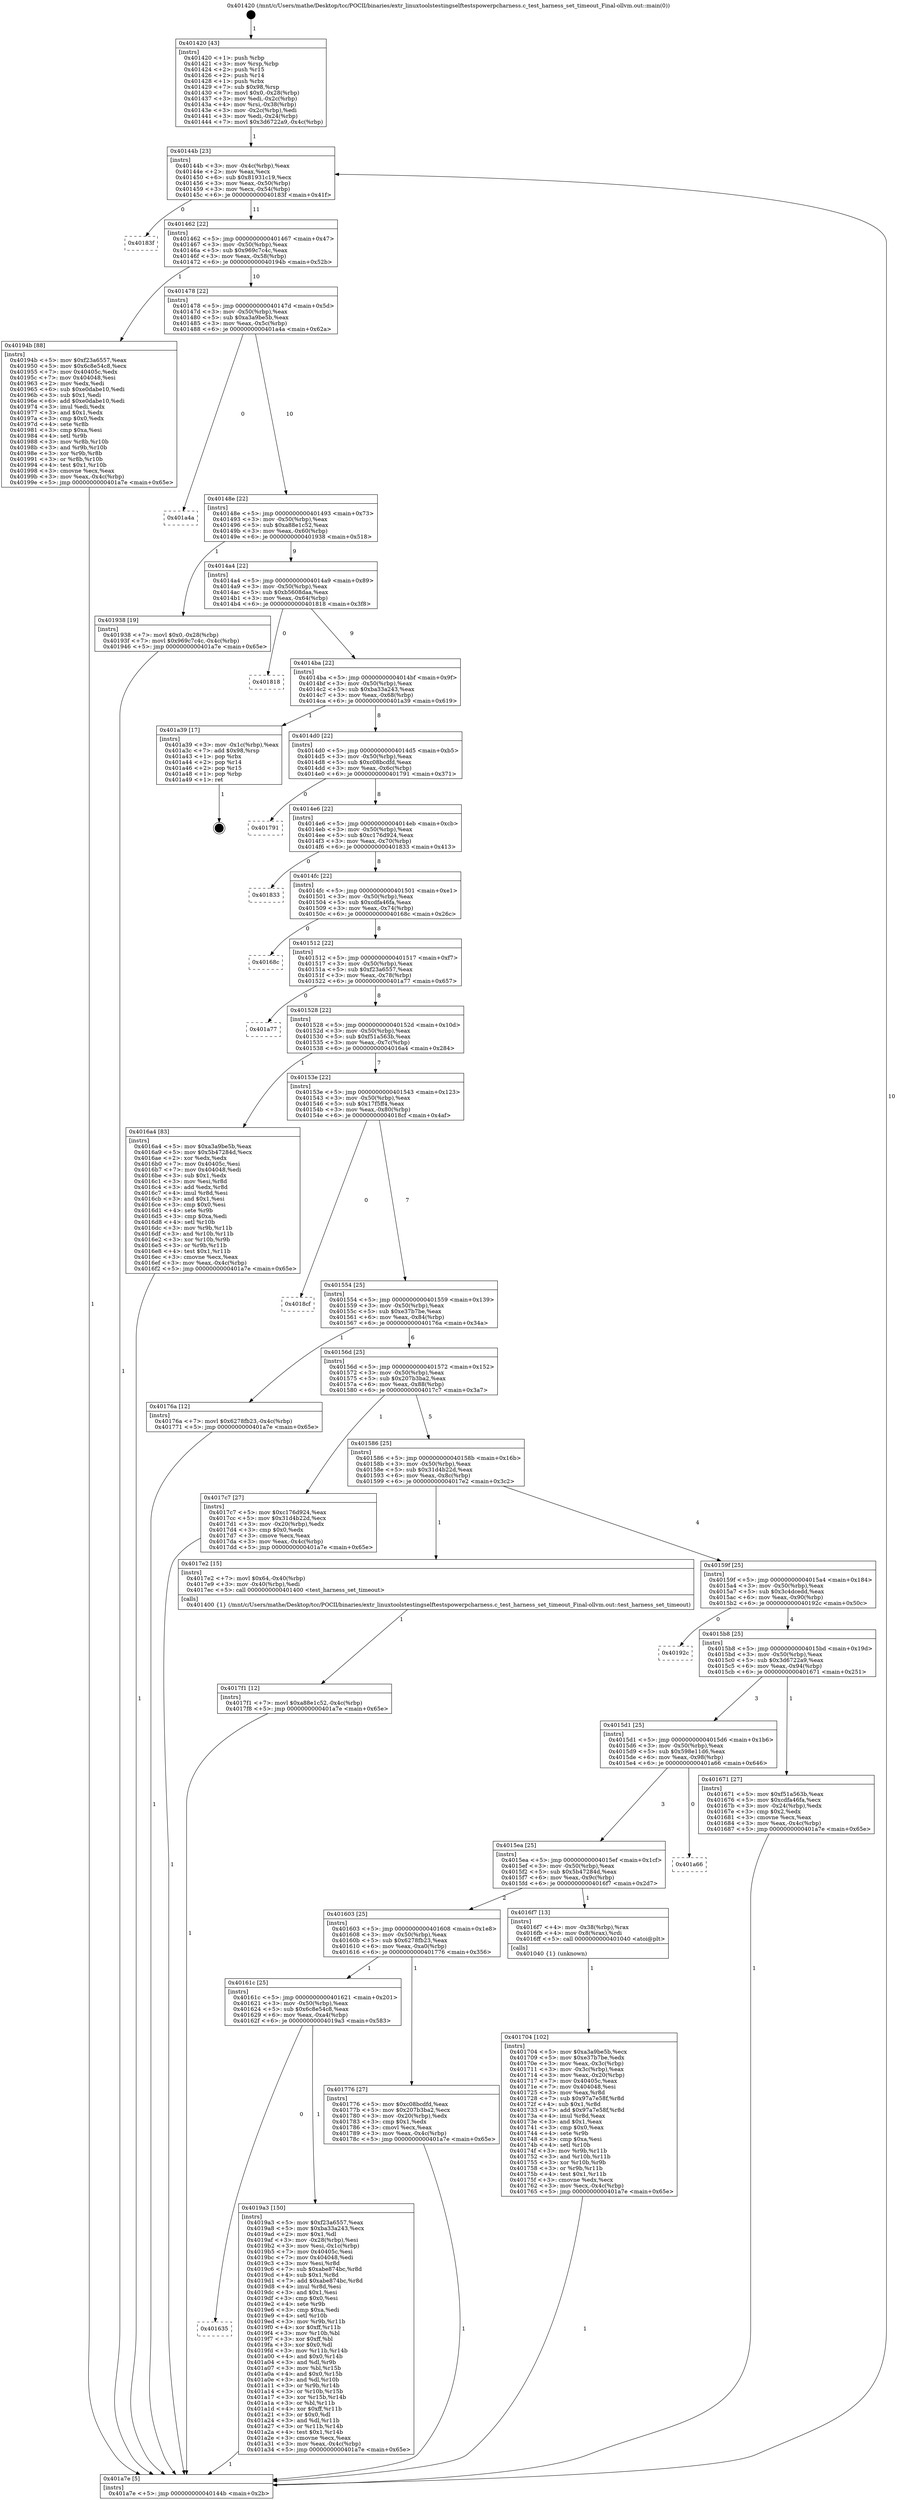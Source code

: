 digraph "0x401420" {
  label = "0x401420 (/mnt/c/Users/mathe/Desktop/tcc/POCII/binaries/extr_linuxtoolstestingselftestspowerpcharness.c_test_harness_set_timeout_Final-ollvm.out::main(0))"
  labelloc = "t"
  node[shape=record]

  Entry [label="",width=0.3,height=0.3,shape=circle,fillcolor=black,style=filled]
  "0x40144b" [label="{
     0x40144b [23]\l
     | [instrs]\l
     &nbsp;&nbsp;0x40144b \<+3\>: mov -0x4c(%rbp),%eax\l
     &nbsp;&nbsp;0x40144e \<+2\>: mov %eax,%ecx\l
     &nbsp;&nbsp;0x401450 \<+6\>: sub $0x81931c19,%ecx\l
     &nbsp;&nbsp;0x401456 \<+3\>: mov %eax,-0x50(%rbp)\l
     &nbsp;&nbsp;0x401459 \<+3\>: mov %ecx,-0x54(%rbp)\l
     &nbsp;&nbsp;0x40145c \<+6\>: je 000000000040183f \<main+0x41f\>\l
  }"]
  "0x40183f" [label="{
     0x40183f\l
  }", style=dashed]
  "0x401462" [label="{
     0x401462 [22]\l
     | [instrs]\l
     &nbsp;&nbsp;0x401462 \<+5\>: jmp 0000000000401467 \<main+0x47\>\l
     &nbsp;&nbsp;0x401467 \<+3\>: mov -0x50(%rbp),%eax\l
     &nbsp;&nbsp;0x40146a \<+5\>: sub $0x969c7c4c,%eax\l
     &nbsp;&nbsp;0x40146f \<+3\>: mov %eax,-0x58(%rbp)\l
     &nbsp;&nbsp;0x401472 \<+6\>: je 000000000040194b \<main+0x52b\>\l
  }"]
  Exit [label="",width=0.3,height=0.3,shape=circle,fillcolor=black,style=filled,peripheries=2]
  "0x40194b" [label="{
     0x40194b [88]\l
     | [instrs]\l
     &nbsp;&nbsp;0x40194b \<+5\>: mov $0xf23a6557,%eax\l
     &nbsp;&nbsp;0x401950 \<+5\>: mov $0x6c8e54c8,%ecx\l
     &nbsp;&nbsp;0x401955 \<+7\>: mov 0x40405c,%edx\l
     &nbsp;&nbsp;0x40195c \<+7\>: mov 0x404048,%esi\l
     &nbsp;&nbsp;0x401963 \<+2\>: mov %edx,%edi\l
     &nbsp;&nbsp;0x401965 \<+6\>: sub $0xe0dabe10,%edi\l
     &nbsp;&nbsp;0x40196b \<+3\>: sub $0x1,%edi\l
     &nbsp;&nbsp;0x40196e \<+6\>: add $0xe0dabe10,%edi\l
     &nbsp;&nbsp;0x401974 \<+3\>: imul %edi,%edx\l
     &nbsp;&nbsp;0x401977 \<+3\>: and $0x1,%edx\l
     &nbsp;&nbsp;0x40197a \<+3\>: cmp $0x0,%edx\l
     &nbsp;&nbsp;0x40197d \<+4\>: sete %r8b\l
     &nbsp;&nbsp;0x401981 \<+3\>: cmp $0xa,%esi\l
     &nbsp;&nbsp;0x401984 \<+4\>: setl %r9b\l
     &nbsp;&nbsp;0x401988 \<+3\>: mov %r8b,%r10b\l
     &nbsp;&nbsp;0x40198b \<+3\>: and %r9b,%r10b\l
     &nbsp;&nbsp;0x40198e \<+3\>: xor %r9b,%r8b\l
     &nbsp;&nbsp;0x401991 \<+3\>: or %r8b,%r10b\l
     &nbsp;&nbsp;0x401994 \<+4\>: test $0x1,%r10b\l
     &nbsp;&nbsp;0x401998 \<+3\>: cmovne %ecx,%eax\l
     &nbsp;&nbsp;0x40199b \<+3\>: mov %eax,-0x4c(%rbp)\l
     &nbsp;&nbsp;0x40199e \<+5\>: jmp 0000000000401a7e \<main+0x65e\>\l
  }"]
  "0x401478" [label="{
     0x401478 [22]\l
     | [instrs]\l
     &nbsp;&nbsp;0x401478 \<+5\>: jmp 000000000040147d \<main+0x5d\>\l
     &nbsp;&nbsp;0x40147d \<+3\>: mov -0x50(%rbp),%eax\l
     &nbsp;&nbsp;0x401480 \<+5\>: sub $0xa3a9be5b,%eax\l
     &nbsp;&nbsp;0x401485 \<+3\>: mov %eax,-0x5c(%rbp)\l
     &nbsp;&nbsp;0x401488 \<+6\>: je 0000000000401a4a \<main+0x62a\>\l
  }"]
  "0x401635" [label="{
     0x401635\l
  }", style=dashed]
  "0x401a4a" [label="{
     0x401a4a\l
  }", style=dashed]
  "0x40148e" [label="{
     0x40148e [22]\l
     | [instrs]\l
     &nbsp;&nbsp;0x40148e \<+5\>: jmp 0000000000401493 \<main+0x73\>\l
     &nbsp;&nbsp;0x401493 \<+3\>: mov -0x50(%rbp),%eax\l
     &nbsp;&nbsp;0x401496 \<+5\>: sub $0xa88e1c52,%eax\l
     &nbsp;&nbsp;0x40149b \<+3\>: mov %eax,-0x60(%rbp)\l
     &nbsp;&nbsp;0x40149e \<+6\>: je 0000000000401938 \<main+0x518\>\l
  }"]
  "0x4019a3" [label="{
     0x4019a3 [150]\l
     | [instrs]\l
     &nbsp;&nbsp;0x4019a3 \<+5\>: mov $0xf23a6557,%eax\l
     &nbsp;&nbsp;0x4019a8 \<+5\>: mov $0xba33a243,%ecx\l
     &nbsp;&nbsp;0x4019ad \<+2\>: mov $0x1,%dl\l
     &nbsp;&nbsp;0x4019af \<+3\>: mov -0x28(%rbp),%esi\l
     &nbsp;&nbsp;0x4019b2 \<+3\>: mov %esi,-0x1c(%rbp)\l
     &nbsp;&nbsp;0x4019b5 \<+7\>: mov 0x40405c,%esi\l
     &nbsp;&nbsp;0x4019bc \<+7\>: mov 0x404048,%edi\l
     &nbsp;&nbsp;0x4019c3 \<+3\>: mov %esi,%r8d\l
     &nbsp;&nbsp;0x4019c6 \<+7\>: sub $0xabe874bc,%r8d\l
     &nbsp;&nbsp;0x4019cd \<+4\>: sub $0x1,%r8d\l
     &nbsp;&nbsp;0x4019d1 \<+7\>: add $0xabe874bc,%r8d\l
     &nbsp;&nbsp;0x4019d8 \<+4\>: imul %r8d,%esi\l
     &nbsp;&nbsp;0x4019dc \<+3\>: and $0x1,%esi\l
     &nbsp;&nbsp;0x4019df \<+3\>: cmp $0x0,%esi\l
     &nbsp;&nbsp;0x4019e2 \<+4\>: sete %r9b\l
     &nbsp;&nbsp;0x4019e6 \<+3\>: cmp $0xa,%edi\l
     &nbsp;&nbsp;0x4019e9 \<+4\>: setl %r10b\l
     &nbsp;&nbsp;0x4019ed \<+3\>: mov %r9b,%r11b\l
     &nbsp;&nbsp;0x4019f0 \<+4\>: xor $0xff,%r11b\l
     &nbsp;&nbsp;0x4019f4 \<+3\>: mov %r10b,%bl\l
     &nbsp;&nbsp;0x4019f7 \<+3\>: xor $0xff,%bl\l
     &nbsp;&nbsp;0x4019fa \<+3\>: xor $0x0,%dl\l
     &nbsp;&nbsp;0x4019fd \<+3\>: mov %r11b,%r14b\l
     &nbsp;&nbsp;0x401a00 \<+4\>: and $0x0,%r14b\l
     &nbsp;&nbsp;0x401a04 \<+3\>: and %dl,%r9b\l
     &nbsp;&nbsp;0x401a07 \<+3\>: mov %bl,%r15b\l
     &nbsp;&nbsp;0x401a0a \<+4\>: and $0x0,%r15b\l
     &nbsp;&nbsp;0x401a0e \<+3\>: and %dl,%r10b\l
     &nbsp;&nbsp;0x401a11 \<+3\>: or %r9b,%r14b\l
     &nbsp;&nbsp;0x401a14 \<+3\>: or %r10b,%r15b\l
     &nbsp;&nbsp;0x401a17 \<+3\>: xor %r15b,%r14b\l
     &nbsp;&nbsp;0x401a1a \<+3\>: or %bl,%r11b\l
     &nbsp;&nbsp;0x401a1d \<+4\>: xor $0xff,%r11b\l
     &nbsp;&nbsp;0x401a21 \<+3\>: or $0x0,%dl\l
     &nbsp;&nbsp;0x401a24 \<+3\>: and %dl,%r11b\l
     &nbsp;&nbsp;0x401a27 \<+3\>: or %r11b,%r14b\l
     &nbsp;&nbsp;0x401a2a \<+4\>: test $0x1,%r14b\l
     &nbsp;&nbsp;0x401a2e \<+3\>: cmovne %ecx,%eax\l
     &nbsp;&nbsp;0x401a31 \<+3\>: mov %eax,-0x4c(%rbp)\l
     &nbsp;&nbsp;0x401a34 \<+5\>: jmp 0000000000401a7e \<main+0x65e\>\l
  }"]
  "0x401938" [label="{
     0x401938 [19]\l
     | [instrs]\l
     &nbsp;&nbsp;0x401938 \<+7\>: movl $0x0,-0x28(%rbp)\l
     &nbsp;&nbsp;0x40193f \<+7\>: movl $0x969c7c4c,-0x4c(%rbp)\l
     &nbsp;&nbsp;0x401946 \<+5\>: jmp 0000000000401a7e \<main+0x65e\>\l
  }"]
  "0x4014a4" [label="{
     0x4014a4 [22]\l
     | [instrs]\l
     &nbsp;&nbsp;0x4014a4 \<+5\>: jmp 00000000004014a9 \<main+0x89\>\l
     &nbsp;&nbsp;0x4014a9 \<+3\>: mov -0x50(%rbp),%eax\l
     &nbsp;&nbsp;0x4014ac \<+5\>: sub $0xb5608daa,%eax\l
     &nbsp;&nbsp;0x4014b1 \<+3\>: mov %eax,-0x64(%rbp)\l
     &nbsp;&nbsp;0x4014b4 \<+6\>: je 0000000000401818 \<main+0x3f8\>\l
  }"]
  "0x4017f1" [label="{
     0x4017f1 [12]\l
     | [instrs]\l
     &nbsp;&nbsp;0x4017f1 \<+7\>: movl $0xa88e1c52,-0x4c(%rbp)\l
     &nbsp;&nbsp;0x4017f8 \<+5\>: jmp 0000000000401a7e \<main+0x65e\>\l
  }"]
  "0x401818" [label="{
     0x401818\l
  }", style=dashed]
  "0x4014ba" [label="{
     0x4014ba [22]\l
     | [instrs]\l
     &nbsp;&nbsp;0x4014ba \<+5\>: jmp 00000000004014bf \<main+0x9f\>\l
     &nbsp;&nbsp;0x4014bf \<+3\>: mov -0x50(%rbp),%eax\l
     &nbsp;&nbsp;0x4014c2 \<+5\>: sub $0xba33a243,%eax\l
     &nbsp;&nbsp;0x4014c7 \<+3\>: mov %eax,-0x68(%rbp)\l
     &nbsp;&nbsp;0x4014ca \<+6\>: je 0000000000401a39 \<main+0x619\>\l
  }"]
  "0x40161c" [label="{
     0x40161c [25]\l
     | [instrs]\l
     &nbsp;&nbsp;0x40161c \<+5\>: jmp 0000000000401621 \<main+0x201\>\l
     &nbsp;&nbsp;0x401621 \<+3\>: mov -0x50(%rbp),%eax\l
     &nbsp;&nbsp;0x401624 \<+5\>: sub $0x6c8e54c8,%eax\l
     &nbsp;&nbsp;0x401629 \<+6\>: mov %eax,-0xa4(%rbp)\l
     &nbsp;&nbsp;0x40162f \<+6\>: je 00000000004019a3 \<main+0x583\>\l
  }"]
  "0x401a39" [label="{
     0x401a39 [17]\l
     | [instrs]\l
     &nbsp;&nbsp;0x401a39 \<+3\>: mov -0x1c(%rbp),%eax\l
     &nbsp;&nbsp;0x401a3c \<+7\>: add $0x98,%rsp\l
     &nbsp;&nbsp;0x401a43 \<+1\>: pop %rbx\l
     &nbsp;&nbsp;0x401a44 \<+2\>: pop %r14\l
     &nbsp;&nbsp;0x401a46 \<+2\>: pop %r15\l
     &nbsp;&nbsp;0x401a48 \<+1\>: pop %rbp\l
     &nbsp;&nbsp;0x401a49 \<+1\>: ret\l
  }"]
  "0x4014d0" [label="{
     0x4014d0 [22]\l
     | [instrs]\l
     &nbsp;&nbsp;0x4014d0 \<+5\>: jmp 00000000004014d5 \<main+0xb5\>\l
     &nbsp;&nbsp;0x4014d5 \<+3\>: mov -0x50(%rbp),%eax\l
     &nbsp;&nbsp;0x4014d8 \<+5\>: sub $0xc08bcdfd,%eax\l
     &nbsp;&nbsp;0x4014dd \<+3\>: mov %eax,-0x6c(%rbp)\l
     &nbsp;&nbsp;0x4014e0 \<+6\>: je 0000000000401791 \<main+0x371\>\l
  }"]
  "0x401776" [label="{
     0x401776 [27]\l
     | [instrs]\l
     &nbsp;&nbsp;0x401776 \<+5\>: mov $0xc08bcdfd,%eax\l
     &nbsp;&nbsp;0x40177b \<+5\>: mov $0x207b3ba2,%ecx\l
     &nbsp;&nbsp;0x401780 \<+3\>: mov -0x20(%rbp),%edx\l
     &nbsp;&nbsp;0x401783 \<+3\>: cmp $0x1,%edx\l
     &nbsp;&nbsp;0x401786 \<+3\>: cmovl %ecx,%eax\l
     &nbsp;&nbsp;0x401789 \<+3\>: mov %eax,-0x4c(%rbp)\l
     &nbsp;&nbsp;0x40178c \<+5\>: jmp 0000000000401a7e \<main+0x65e\>\l
  }"]
  "0x401791" [label="{
     0x401791\l
  }", style=dashed]
  "0x4014e6" [label="{
     0x4014e6 [22]\l
     | [instrs]\l
     &nbsp;&nbsp;0x4014e6 \<+5\>: jmp 00000000004014eb \<main+0xcb\>\l
     &nbsp;&nbsp;0x4014eb \<+3\>: mov -0x50(%rbp),%eax\l
     &nbsp;&nbsp;0x4014ee \<+5\>: sub $0xc176d924,%eax\l
     &nbsp;&nbsp;0x4014f3 \<+3\>: mov %eax,-0x70(%rbp)\l
     &nbsp;&nbsp;0x4014f6 \<+6\>: je 0000000000401833 \<main+0x413\>\l
  }"]
  "0x401704" [label="{
     0x401704 [102]\l
     | [instrs]\l
     &nbsp;&nbsp;0x401704 \<+5\>: mov $0xa3a9be5b,%ecx\l
     &nbsp;&nbsp;0x401709 \<+5\>: mov $0xe37b7be,%edx\l
     &nbsp;&nbsp;0x40170e \<+3\>: mov %eax,-0x3c(%rbp)\l
     &nbsp;&nbsp;0x401711 \<+3\>: mov -0x3c(%rbp),%eax\l
     &nbsp;&nbsp;0x401714 \<+3\>: mov %eax,-0x20(%rbp)\l
     &nbsp;&nbsp;0x401717 \<+7\>: mov 0x40405c,%eax\l
     &nbsp;&nbsp;0x40171e \<+7\>: mov 0x404048,%esi\l
     &nbsp;&nbsp;0x401725 \<+3\>: mov %eax,%r8d\l
     &nbsp;&nbsp;0x401728 \<+7\>: sub $0x97a7e58f,%r8d\l
     &nbsp;&nbsp;0x40172f \<+4\>: sub $0x1,%r8d\l
     &nbsp;&nbsp;0x401733 \<+7\>: add $0x97a7e58f,%r8d\l
     &nbsp;&nbsp;0x40173a \<+4\>: imul %r8d,%eax\l
     &nbsp;&nbsp;0x40173e \<+3\>: and $0x1,%eax\l
     &nbsp;&nbsp;0x401741 \<+3\>: cmp $0x0,%eax\l
     &nbsp;&nbsp;0x401744 \<+4\>: sete %r9b\l
     &nbsp;&nbsp;0x401748 \<+3\>: cmp $0xa,%esi\l
     &nbsp;&nbsp;0x40174b \<+4\>: setl %r10b\l
     &nbsp;&nbsp;0x40174f \<+3\>: mov %r9b,%r11b\l
     &nbsp;&nbsp;0x401752 \<+3\>: and %r10b,%r11b\l
     &nbsp;&nbsp;0x401755 \<+3\>: xor %r10b,%r9b\l
     &nbsp;&nbsp;0x401758 \<+3\>: or %r9b,%r11b\l
     &nbsp;&nbsp;0x40175b \<+4\>: test $0x1,%r11b\l
     &nbsp;&nbsp;0x40175f \<+3\>: cmovne %edx,%ecx\l
     &nbsp;&nbsp;0x401762 \<+3\>: mov %ecx,-0x4c(%rbp)\l
     &nbsp;&nbsp;0x401765 \<+5\>: jmp 0000000000401a7e \<main+0x65e\>\l
  }"]
  "0x401833" [label="{
     0x401833\l
  }", style=dashed]
  "0x4014fc" [label="{
     0x4014fc [22]\l
     | [instrs]\l
     &nbsp;&nbsp;0x4014fc \<+5\>: jmp 0000000000401501 \<main+0xe1\>\l
     &nbsp;&nbsp;0x401501 \<+3\>: mov -0x50(%rbp),%eax\l
     &nbsp;&nbsp;0x401504 \<+5\>: sub $0xcdfa46fa,%eax\l
     &nbsp;&nbsp;0x401509 \<+3\>: mov %eax,-0x74(%rbp)\l
     &nbsp;&nbsp;0x40150c \<+6\>: je 000000000040168c \<main+0x26c\>\l
  }"]
  "0x401603" [label="{
     0x401603 [25]\l
     | [instrs]\l
     &nbsp;&nbsp;0x401603 \<+5\>: jmp 0000000000401608 \<main+0x1e8\>\l
     &nbsp;&nbsp;0x401608 \<+3\>: mov -0x50(%rbp),%eax\l
     &nbsp;&nbsp;0x40160b \<+5\>: sub $0x6278fb23,%eax\l
     &nbsp;&nbsp;0x401610 \<+6\>: mov %eax,-0xa0(%rbp)\l
     &nbsp;&nbsp;0x401616 \<+6\>: je 0000000000401776 \<main+0x356\>\l
  }"]
  "0x40168c" [label="{
     0x40168c\l
  }", style=dashed]
  "0x401512" [label="{
     0x401512 [22]\l
     | [instrs]\l
     &nbsp;&nbsp;0x401512 \<+5\>: jmp 0000000000401517 \<main+0xf7\>\l
     &nbsp;&nbsp;0x401517 \<+3\>: mov -0x50(%rbp),%eax\l
     &nbsp;&nbsp;0x40151a \<+5\>: sub $0xf23a6557,%eax\l
     &nbsp;&nbsp;0x40151f \<+3\>: mov %eax,-0x78(%rbp)\l
     &nbsp;&nbsp;0x401522 \<+6\>: je 0000000000401a77 \<main+0x657\>\l
  }"]
  "0x4016f7" [label="{
     0x4016f7 [13]\l
     | [instrs]\l
     &nbsp;&nbsp;0x4016f7 \<+4\>: mov -0x38(%rbp),%rax\l
     &nbsp;&nbsp;0x4016fb \<+4\>: mov 0x8(%rax),%rdi\l
     &nbsp;&nbsp;0x4016ff \<+5\>: call 0000000000401040 \<atoi@plt\>\l
     | [calls]\l
     &nbsp;&nbsp;0x401040 \{1\} (unknown)\l
  }"]
  "0x401a77" [label="{
     0x401a77\l
  }", style=dashed]
  "0x401528" [label="{
     0x401528 [22]\l
     | [instrs]\l
     &nbsp;&nbsp;0x401528 \<+5\>: jmp 000000000040152d \<main+0x10d\>\l
     &nbsp;&nbsp;0x40152d \<+3\>: mov -0x50(%rbp),%eax\l
     &nbsp;&nbsp;0x401530 \<+5\>: sub $0xf51a563b,%eax\l
     &nbsp;&nbsp;0x401535 \<+3\>: mov %eax,-0x7c(%rbp)\l
     &nbsp;&nbsp;0x401538 \<+6\>: je 00000000004016a4 \<main+0x284\>\l
  }"]
  "0x4015ea" [label="{
     0x4015ea [25]\l
     | [instrs]\l
     &nbsp;&nbsp;0x4015ea \<+5\>: jmp 00000000004015ef \<main+0x1cf\>\l
     &nbsp;&nbsp;0x4015ef \<+3\>: mov -0x50(%rbp),%eax\l
     &nbsp;&nbsp;0x4015f2 \<+5\>: sub $0x5b47284d,%eax\l
     &nbsp;&nbsp;0x4015f7 \<+6\>: mov %eax,-0x9c(%rbp)\l
     &nbsp;&nbsp;0x4015fd \<+6\>: je 00000000004016f7 \<main+0x2d7\>\l
  }"]
  "0x4016a4" [label="{
     0x4016a4 [83]\l
     | [instrs]\l
     &nbsp;&nbsp;0x4016a4 \<+5\>: mov $0xa3a9be5b,%eax\l
     &nbsp;&nbsp;0x4016a9 \<+5\>: mov $0x5b47284d,%ecx\l
     &nbsp;&nbsp;0x4016ae \<+2\>: xor %edx,%edx\l
     &nbsp;&nbsp;0x4016b0 \<+7\>: mov 0x40405c,%esi\l
     &nbsp;&nbsp;0x4016b7 \<+7\>: mov 0x404048,%edi\l
     &nbsp;&nbsp;0x4016be \<+3\>: sub $0x1,%edx\l
     &nbsp;&nbsp;0x4016c1 \<+3\>: mov %esi,%r8d\l
     &nbsp;&nbsp;0x4016c4 \<+3\>: add %edx,%r8d\l
     &nbsp;&nbsp;0x4016c7 \<+4\>: imul %r8d,%esi\l
     &nbsp;&nbsp;0x4016cb \<+3\>: and $0x1,%esi\l
     &nbsp;&nbsp;0x4016ce \<+3\>: cmp $0x0,%esi\l
     &nbsp;&nbsp;0x4016d1 \<+4\>: sete %r9b\l
     &nbsp;&nbsp;0x4016d5 \<+3\>: cmp $0xa,%edi\l
     &nbsp;&nbsp;0x4016d8 \<+4\>: setl %r10b\l
     &nbsp;&nbsp;0x4016dc \<+3\>: mov %r9b,%r11b\l
     &nbsp;&nbsp;0x4016df \<+3\>: and %r10b,%r11b\l
     &nbsp;&nbsp;0x4016e2 \<+3\>: xor %r10b,%r9b\l
     &nbsp;&nbsp;0x4016e5 \<+3\>: or %r9b,%r11b\l
     &nbsp;&nbsp;0x4016e8 \<+4\>: test $0x1,%r11b\l
     &nbsp;&nbsp;0x4016ec \<+3\>: cmovne %ecx,%eax\l
     &nbsp;&nbsp;0x4016ef \<+3\>: mov %eax,-0x4c(%rbp)\l
     &nbsp;&nbsp;0x4016f2 \<+5\>: jmp 0000000000401a7e \<main+0x65e\>\l
  }"]
  "0x40153e" [label="{
     0x40153e [22]\l
     | [instrs]\l
     &nbsp;&nbsp;0x40153e \<+5\>: jmp 0000000000401543 \<main+0x123\>\l
     &nbsp;&nbsp;0x401543 \<+3\>: mov -0x50(%rbp),%eax\l
     &nbsp;&nbsp;0x401546 \<+5\>: sub $0x17f5ff4,%eax\l
     &nbsp;&nbsp;0x40154b \<+3\>: mov %eax,-0x80(%rbp)\l
     &nbsp;&nbsp;0x40154e \<+6\>: je 00000000004018cf \<main+0x4af\>\l
  }"]
  "0x401a66" [label="{
     0x401a66\l
  }", style=dashed]
  "0x4018cf" [label="{
     0x4018cf\l
  }", style=dashed]
  "0x401554" [label="{
     0x401554 [25]\l
     | [instrs]\l
     &nbsp;&nbsp;0x401554 \<+5\>: jmp 0000000000401559 \<main+0x139\>\l
     &nbsp;&nbsp;0x401559 \<+3\>: mov -0x50(%rbp),%eax\l
     &nbsp;&nbsp;0x40155c \<+5\>: sub $0xe37b7be,%eax\l
     &nbsp;&nbsp;0x401561 \<+6\>: mov %eax,-0x84(%rbp)\l
     &nbsp;&nbsp;0x401567 \<+6\>: je 000000000040176a \<main+0x34a\>\l
  }"]
  "0x401420" [label="{
     0x401420 [43]\l
     | [instrs]\l
     &nbsp;&nbsp;0x401420 \<+1\>: push %rbp\l
     &nbsp;&nbsp;0x401421 \<+3\>: mov %rsp,%rbp\l
     &nbsp;&nbsp;0x401424 \<+2\>: push %r15\l
     &nbsp;&nbsp;0x401426 \<+2\>: push %r14\l
     &nbsp;&nbsp;0x401428 \<+1\>: push %rbx\l
     &nbsp;&nbsp;0x401429 \<+7\>: sub $0x98,%rsp\l
     &nbsp;&nbsp;0x401430 \<+7\>: movl $0x0,-0x28(%rbp)\l
     &nbsp;&nbsp;0x401437 \<+3\>: mov %edi,-0x2c(%rbp)\l
     &nbsp;&nbsp;0x40143a \<+4\>: mov %rsi,-0x38(%rbp)\l
     &nbsp;&nbsp;0x40143e \<+3\>: mov -0x2c(%rbp),%edi\l
     &nbsp;&nbsp;0x401441 \<+3\>: mov %edi,-0x24(%rbp)\l
     &nbsp;&nbsp;0x401444 \<+7\>: movl $0x3d6722a9,-0x4c(%rbp)\l
  }"]
  "0x40176a" [label="{
     0x40176a [12]\l
     | [instrs]\l
     &nbsp;&nbsp;0x40176a \<+7\>: movl $0x6278fb23,-0x4c(%rbp)\l
     &nbsp;&nbsp;0x401771 \<+5\>: jmp 0000000000401a7e \<main+0x65e\>\l
  }"]
  "0x40156d" [label="{
     0x40156d [25]\l
     | [instrs]\l
     &nbsp;&nbsp;0x40156d \<+5\>: jmp 0000000000401572 \<main+0x152\>\l
     &nbsp;&nbsp;0x401572 \<+3\>: mov -0x50(%rbp),%eax\l
     &nbsp;&nbsp;0x401575 \<+5\>: sub $0x207b3ba2,%eax\l
     &nbsp;&nbsp;0x40157a \<+6\>: mov %eax,-0x88(%rbp)\l
     &nbsp;&nbsp;0x401580 \<+6\>: je 00000000004017c7 \<main+0x3a7\>\l
  }"]
  "0x401a7e" [label="{
     0x401a7e [5]\l
     | [instrs]\l
     &nbsp;&nbsp;0x401a7e \<+5\>: jmp 000000000040144b \<main+0x2b\>\l
  }"]
  "0x4017c7" [label="{
     0x4017c7 [27]\l
     | [instrs]\l
     &nbsp;&nbsp;0x4017c7 \<+5\>: mov $0xc176d924,%eax\l
     &nbsp;&nbsp;0x4017cc \<+5\>: mov $0x31d4b22d,%ecx\l
     &nbsp;&nbsp;0x4017d1 \<+3\>: mov -0x20(%rbp),%edx\l
     &nbsp;&nbsp;0x4017d4 \<+3\>: cmp $0x0,%edx\l
     &nbsp;&nbsp;0x4017d7 \<+3\>: cmove %ecx,%eax\l
     &nbsp;&nbsp;0x4017da \<+3\>: mov %eax,-0x4c(%rbp)\l
     &nbsp;&nbsp;0x4017dd \<+5\>: jmp 0000000000401a7e \<main+0x65e\>\l
  }"]
  "0x401586" [label="{
     0x401586 [25]\l
     | [instrs]\l
     &nbsp;&nbsp;0x401586 \<+5\>: jmp 000000000040158b \<main+0x16b\>\l
     &nbsp;&nbsp;0x40158b \<+3\>: mov -0x50(%rbp),%eax\l
     &nbsp;&nbsp;0x40158e \<+5\>: sub $0x31d4b22d,%eax\l
     &nbsp;&nbsp;0x401593 \<+6\>: mov %eax,-0x8c(%rbp)\l
     &nbsp;&nbsp;0x401599 \<+6\>: je 00000000004017e2 \<main+0x3c2\>\l
  }"]
  "0x4015d1" [label="{
     0x4015d1 [25]\l
     | [instrs]\l
     &nbsp;&nbsp;0x4015d1 \<+5\>: jmp 00000000004015d6 \<main+0x1b6\>\l
     &nbsp;&nbsp;0x4015d6 \<+3\>: mov -0x50(%rbp),%eax\l
     &nbsp;&nbsp;0x4015d9 \<+5\>: sub $0x598e11d6,%eax\l
     &nbsp;&nbsp;0x4015de \<+6\>: mov %eax,-0x98(%rbp)\l
     &nbsp;&nbsp;0x4015e4 \<+6\>: je 0000000000401a66 \<main+0x646\>\l
  }"]
  "0x4017e2" [label="{
     0x4017e2 [15]\l
     | [instrs]\l
     &nbsp;&nbsp;0x4017e2 \<+7\>: movl $0x64,-0x40(%rbp)\l
     &nbsp;&nbsp;0x4017e9 \<+3\>: mov -0x40(%rbp),%edi\l
     &nbsp;&nbsp;0x4017ec \<+5\>: call 0000000000401400 \<test_harness_set_timeout\>\l
     | [calls]\l
     &nbsp;&nbsp;0x401400 \{1\} (/mnt/c/Users/mathe/Desktop/tcc/POCII/binaries/extr_linuxtoolstestingselftestspowerpcharness.c_test_harness_set_timeout_Final-ollvm.out::test_harness_set_timeout)\l
  }"]
  "0x40159f" [label="{
     0x40159f [25]\l
     | [instrs]\l
     &nbsp;&nbsp;0x40159f \<+5\>: jmp 00000000004015a4 \<main+0x184\>\l
     &nbsp;&nbsp;0x4015a4 \<+3\>: mov -0x50(%rbp),%eax\l
     &nbsp;&nbsp;0x4015a7 \<+5\>: sub $0x3c4dcedd,%eax\l
     &nbsp;&nbsp;0x4015ac \<+6\>: mov %eax,-0x90(%rbp)\l
     &nbsp;&nbsp;0x4015b2 \<+6\>: je 000000000040192c \<main+0x50c\>\l
  }"]
  "0x401671" [label="{
     0x401671 [27]\l
     | [instrs]\l
     &nbsp;&nbsp;0x401671 \<+5\>: mov $0xf51a563b,%eax\l
     &nbsp;&nbsp;0x401676 \<+5\>: mov $0xcdfa46fa,%ecx\l
     &nbsp;&nbsp;0x40167b \<+3\>: mov -0x24(%rbp),%edx\l
     &nbsp;&nbsp;0x40167e \<+3\>: cmp $0x2,%edx\l
     &nbsp;&nbsp;0x401681 \<+3\>: cmovne %ecx,%eax\l
     &nbsp;&nbsp;0x401684 \<+3\>: mov %eax,-0x4c(%rbp)\l
     &nbsp;&nbsp;0x401687 \<+5\>: jmp 0000000000401a7e \<main+0x65e\>\l
  }"]
  "0x40192c" [label="{
     0x40192c\l
  }", style=dashed]
  "0x4015b8" [label="{
     0x4015b8 [25]\l
     | [instrs]\l
     &nbsp;&nbsp;0x4015b8 \<+5\>: jmp 00000000004015bd \<main+0x19d\>\l
     &nbsp;&nbsp;0x4015bd \<+3\>: mov -0x50(%rbp),%eax\l
     &nbsp;&nbsp;0x4015c0 \<+5\>: sub $0x3d6722a9,%eax\l
     &nbsp;&nbsp;0x4015c5 \<+6\>: mov %eax,-0x94(%rbp)\l
     &nbsp;&nbsp;0x4015cb \<+6\>: je 0000000000401671 \<main+0x251\>\l
  }"]
  Entry -> "0x401420" [label=" 1"]
  "0x40144b" -> "0x40183f" [label=" 0"]
  "0x40144b" -> "0x401462" [label=" 11"]
  "0x401a39" -> Exit [label=" 1"]
  "0x401462" -> "0x40194b" [label=" 1"]
  "0x401462" -> "0x401478" [label=" 10"]
  "0x4019a3" -> "0x401a7e" [label=" 1"]
  "0x401478" -> "0x401a4a" [label=" 0"]
  "0x401478" -> "0x40148e" [label=" 10"]
  "0x40161c" -> "0x401635" [label=" 0"]
  "0x40148e" -> "0x401938" [label=" 1"]
  "0x40148e" -> "0x4014a4" [label=" 9"]
  "0x40161c" -> "0x4019a3" [label=" 1"]
  "0x4014a4" -> "0x401818" [label=" 0"]
  "0x4014a4" -> "0x4014ba" [label=" 9"]
  "0x40194b" -> "0x401a7e" [label=" 1"]
  "0x4014ba" -> "0x401a39" [label=" 1"]
  "0x4014ba" -> "0x4014d0" [label=" 8"]
  "0x401938" -> "0x401a7e" [label=" 1"]
  "0x4014d0" -> "0x401791" [label=" 0"]
  "0x4014d0" -> "0x4014e6" [label=" 8"]
  "0x4017f1" -> "0x401a7e" [label=" 1"]
  "0x4014e6" -> "0x401833" [label=" 0"]
  "0x4014e6" -> "0x4014fc" [label=" 8"]
  "0x4017c7" -> "0x401a7e" [label=" 1"]
  "0x4014fc" -> "0x40168c" [label=" 0"]
  "0x4014fc" -> "0x401512" [label=" 8"]
  "0x401776" -> "0x401a7e" [label=" 1"]
  "0x401512" -> "0x401a77" [label=" 0"]
  "0x401512" -> "0x401528" [label=" 8"]
  "0x401603" -> "0x40161c" [label=" 1"]
  "0x401528" -> "0x4016a4" [label=" 1"]
  "0x401528" -> "0x40153e" [label=" 7"]
  "0x4017e2" -> "0x4017f1" [label=" 1"]
  "0x40153e" -> "0x4018cf" [label=" 0"]
  "0x40153e" -> "0x401554" [label=" 7"]
  "0x40176a" -> "0x401a7e" [label=" 1"]
  "0x401554" -> "0x40176a" [label=" 1"]
  "0x401554" -> "0x40156d" [label=" 6"]
  "0x4016f7" -> "0x401704" [label=" 1"]
  "0x40156d" -> "0x4017c7" [label=" 1"]
  "0x40156d" -> "0x401586" [label=" 5"]
  "0x4015ea" -> "0x401603" [label=" 2"]
  "0x401586" -> "0x4017e2" [label=" 1"]
  "0x401586" -> "0x40159f" [label=" 4"]
  "0x4015ea" -> "0x4016f7" [label=" 1"]
  "0x40159f" -> "0x40192c" [label=" 0"]
  "0x40159f" -> "0x4015b8" [label=" 4"]
  "0x401603" -> "0x401776" [label=" 1"]
  "0x4015b8" -> "0x401671" [label=" 1"]
  "0x4015b8" -> "0x4015d1" [label=" 3"]
  "0x401671" -> "0x401a7e" [label=" 1"]
  "0x401420" -> "0x40144b" [label=" 1"]
  "0x401a7e" -> "0x40144b" [label=" 10"]
  "0x4016a4" -> "0x401a7e" [label=" 1"]
  "0x401704" -> "0x401a7e" [label=" 1"]
  "0x4015d1" -> "0x401a66" [label=" 0"]
  "0x4015d1" -> "0x4015ea" [label=" 3"]
}
